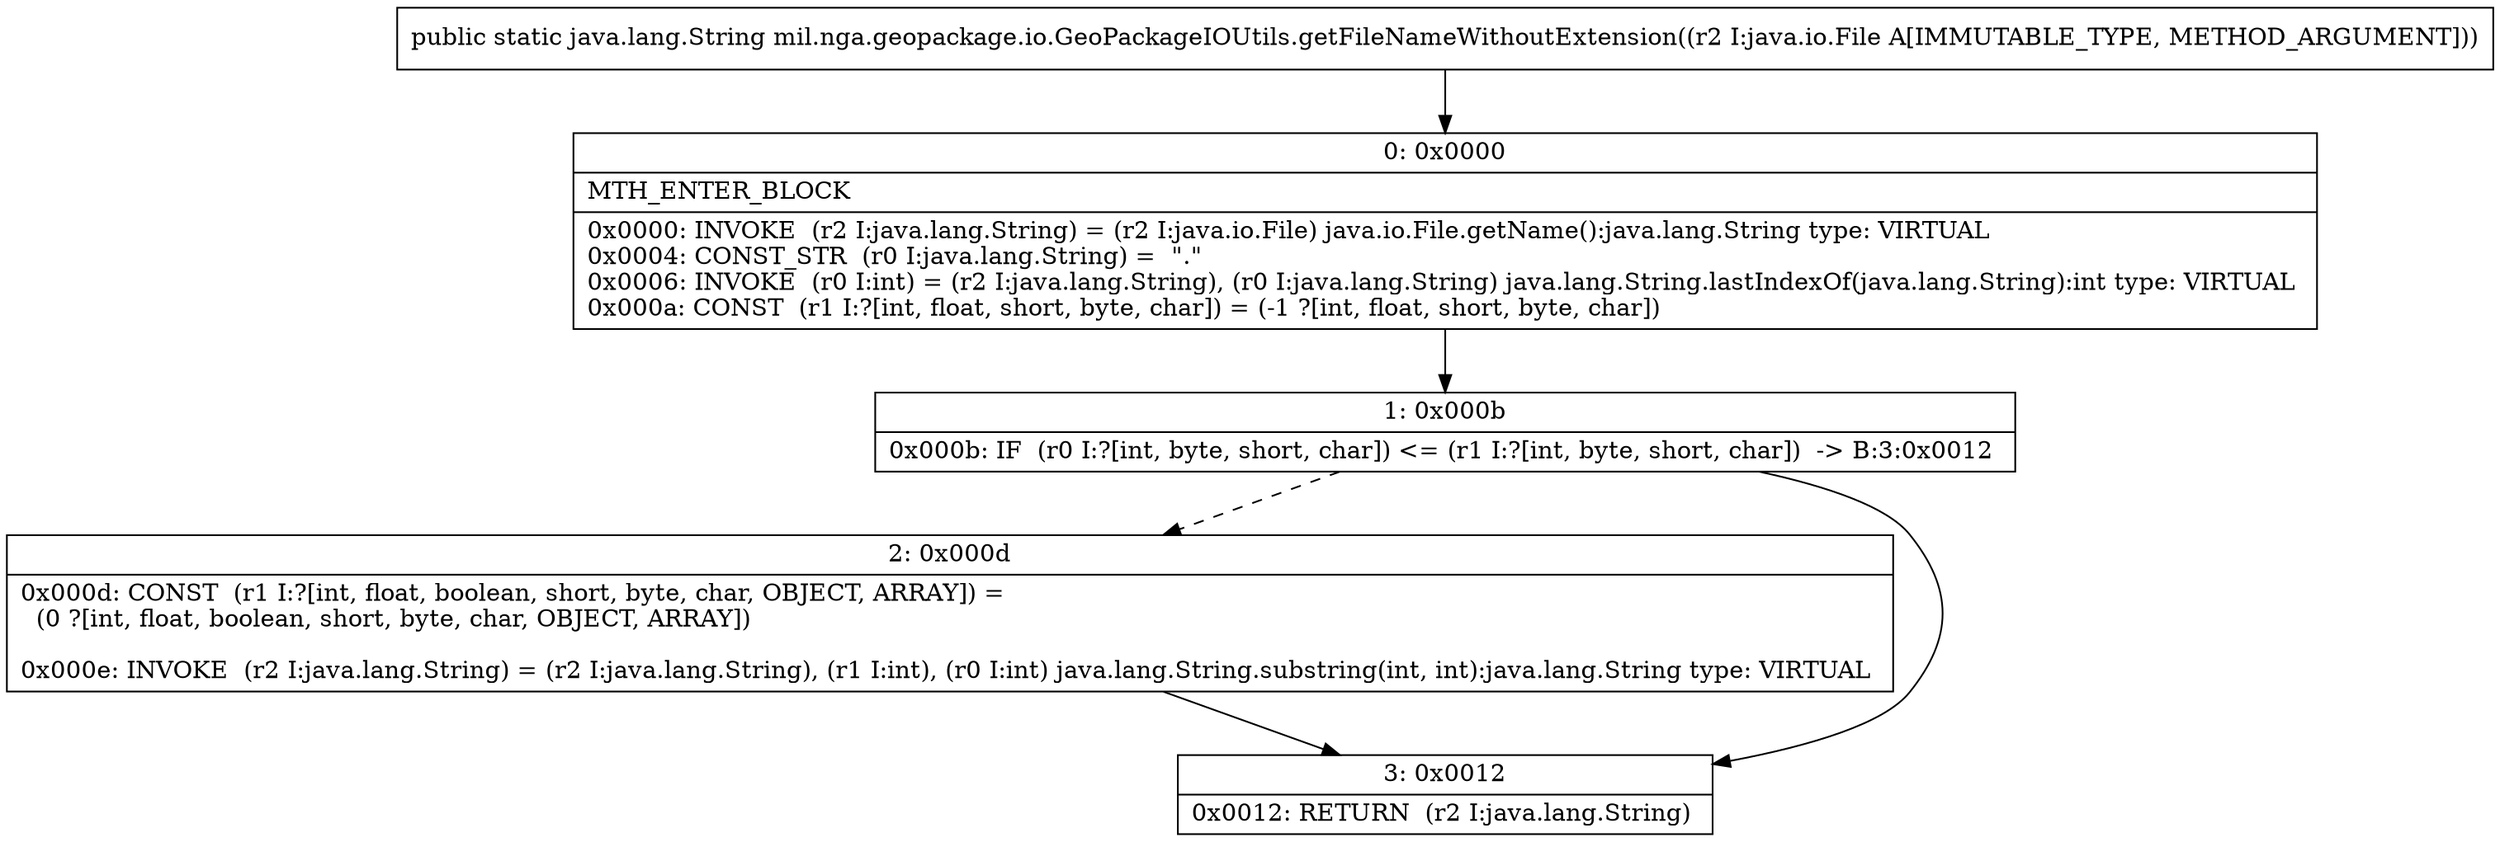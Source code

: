 digraph "CFG formil.nga.geopackage.io.GeoPackageIOUtils.getFileNameWithoutExtension(Ljava\/io\/File;)Ljava\/lang\/String;" {
Node_0 [shape=record,label="{0\:\ 0x0000|MTH_ENTER_BLOCK\l|0x0000: INVOKE  (r2 I:java.lang.String) = (r2 I:java.io.File) java.io.File.getName():java.lang.String type: VIRTUAL \l0x0004: CONST_STR  (r0 I:java.lang.String) =  \".\" \l0x0006: INVOKE  (r0 I:int) = (r2 I:java.lang.String), (r0 I:java.lang.String) java.lang.String.lastIndexOf(java.lang.String):int type: VIRTUAL \l0x000a: CONST  (r1 I:?[int, float, short, byte, char]) = (\-1 ?[int, float, short, byte, char]) \l}"];
Node_1 [shape=record,label="{1\:\ 0x000b|0x000b: IF  (r0 I:?[int, byte, short, char]) \<= (r1 I:?[int, byte, short, char])  \-\> B:3:0x0012 \l}"];
Node_2 [shape=record,label="{2\:\ 0x000d|0x000d: CONST  (r1 I:?[int, float, boolean, short, byte, char, OBJECT, ARRAY]) = \l  (0 ?[int, float, boolean, short, byte, char, OBJECT, ARRAY])\l \l0x000e: INVOKE  (r2 I:java.lang.String) = (r2 I:java.lang.String), (r1 I:int), (r0 I:int) java.lang.String.substring(int, int):java.lang.String type: VIRTUAL \l}"];
Node_3 [shape=record,label="{3\:\ 0x0012|0x0012: RETURN  (r2 I:java.lang.String) \l}"];
MethodNode[shape=record,label="{public static java.lang.String mil.nga.geopackage.io.GeoPackageIOUtils.getFileNameWithoutExtension((r2 I:java.io.File A[IMMUTABLE_TYPE, METHOD_ARGUMENT])) }"];
MethodNode -> Node_0;
Node_0 -> Node_1;
Node_1 -> Node_2[style=dashed];
Node_1 -> Node_3;
Node_2 -> Node_3;
}

